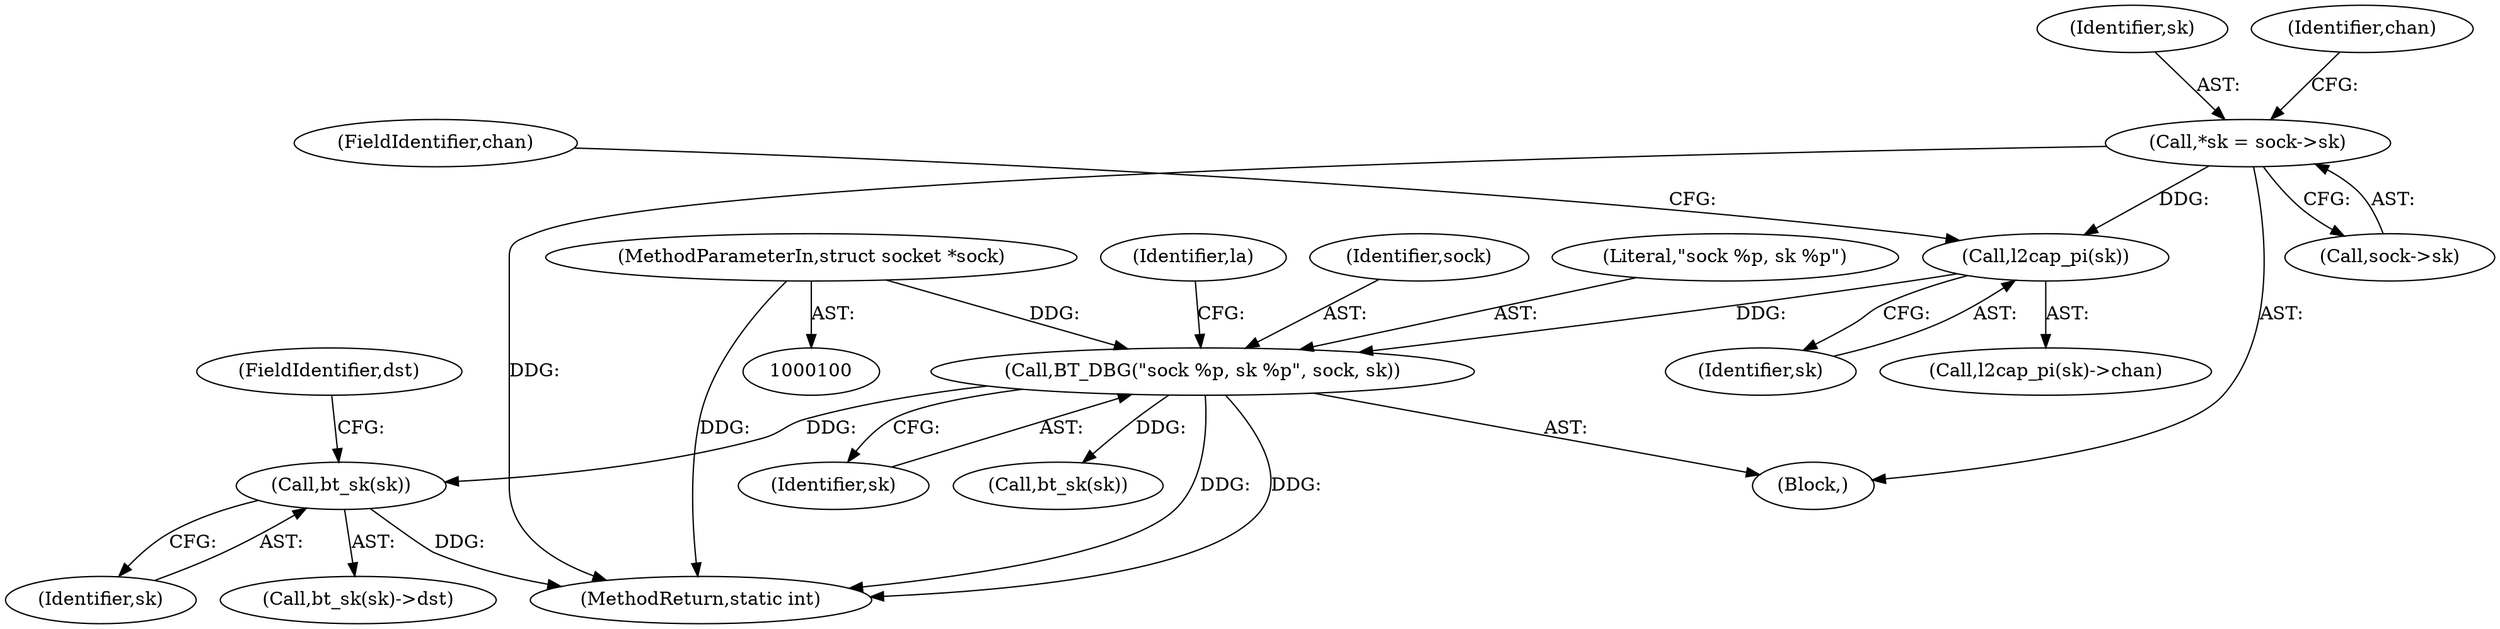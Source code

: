 digraph "0_linux_792039c73cf176c8e39a6e8beef2c94ff46522ed@pointer" {
"1000161" [label="(Call,bt_sk(sk))"];
"1000125" [label="(Call,BT_DBG(\"sock %p, sk %p\", sock, sk))"];
"1000101" [label="(MethodParameterIn,struct socket *sock)"];
"1000122" [label="(Call,l2cap_pi(sk))"];
"1000113" [label="(Call,*sk = sock->sk)"];
"1000161" [label="(Call,bt_sk(sk))"];
"1000124" [label="(FieldIdentifier,chan)"];
"1000114" [label="(Identifier,sk)"];
"1000128" [label="(Identifier,sk)"];
"1000123" [label="(Identifier,sk)"];
"1000125" [label="(Call,BT_DBG(\"sock %p, sk %p\", sock, sk))"];
"1000115" [label="(Call,sock->sk)"];
"1000120" [label="(Identifier,chan)"];
"1000105" [label="(Block,)"];
"1000162" [label="(Identifier,sk)"];
"1000127" [label="(Identifier,sock)"];
"1000126" [label="(Literal,\"sock %p, sk %p\")"];
"1000130" [label="(Identifier,la)"];
"1000201" [label="(MethodReturn,static int)"];
"1000121" [label="(Call,l2cap_pi(sk)->chan)"];
"1000101" [label="(MethodParameterIn,struct socket *sock)"];
"1000163" [label="(FieldIdentifier,dst)"];
"1000113" [label="(Call,*sk = sock->sk)"];
"1000122" [label="(Call,l2cap_pi(sk))"];
"1000188" [label="(Call,bt_sk(sk))"];
"1000160" [label="(Call,bt_sk(sk)->dst)"];
"1000161" -> "1000160"  [label="AST: "];
"1000161" -> "1000162"  [label="CFG: "];
"1000162" -> "1000161"  [label="AST: "];
"1000163" -> "1000161"  [label="CFG: "];
"1000161" -> "1000201"  [label="DDG: "];
"1000125" -> "1000161"  [label="DDG: "];
"1000125" -> "1000105"  [label="AST: "];
"1000125" -> "1000128"  [label="CFG: "];
"1000126" -> "1000125"  [label="AST: "];
"1000127" -> "1000125"  [label="AST: "];
"1000128" -> "1000125"  [label="AST: "];
"1000130" -> "1000125"  [label="CFG: "];
"1000125" -> "1000201"  [label="DDG: "];
"1000125" -> "1000201"  [label="DDG: "];
"1000101" -> "1000125"  [label="DDG: "];
"1000122" -> "1000125"  [label="DDG: "];
"1000125" -> "1000188"  [label="DDG: "];
"1000101" -> "1000100"  [label="AST: "];
"1000101" -> "1000201"  [label="DDG: "];
"1000122" -> "1000121"  [label="AST: "];
"1000122" -> "1000123"  [label="CFG: "];
"1000123" -> "1000122"  [label="AST: "];
"1000124" -> "1000122"  [label="CFG: "];
"1000113" -> "1000122"  [label="DDG: "];
"1000113" -> "1000105"  [label="AST: "];
"1000113" -> "1000115"  [label="CFG: "];
"1000114" -> "1000113"  [label="AST: "];
"1000115" -> "1000113"  [label="AST: "];
"1000120" -> "1000113"  [label="CFG: "];
"1000113" -> "1000201"  [label="DDG: "];
}
